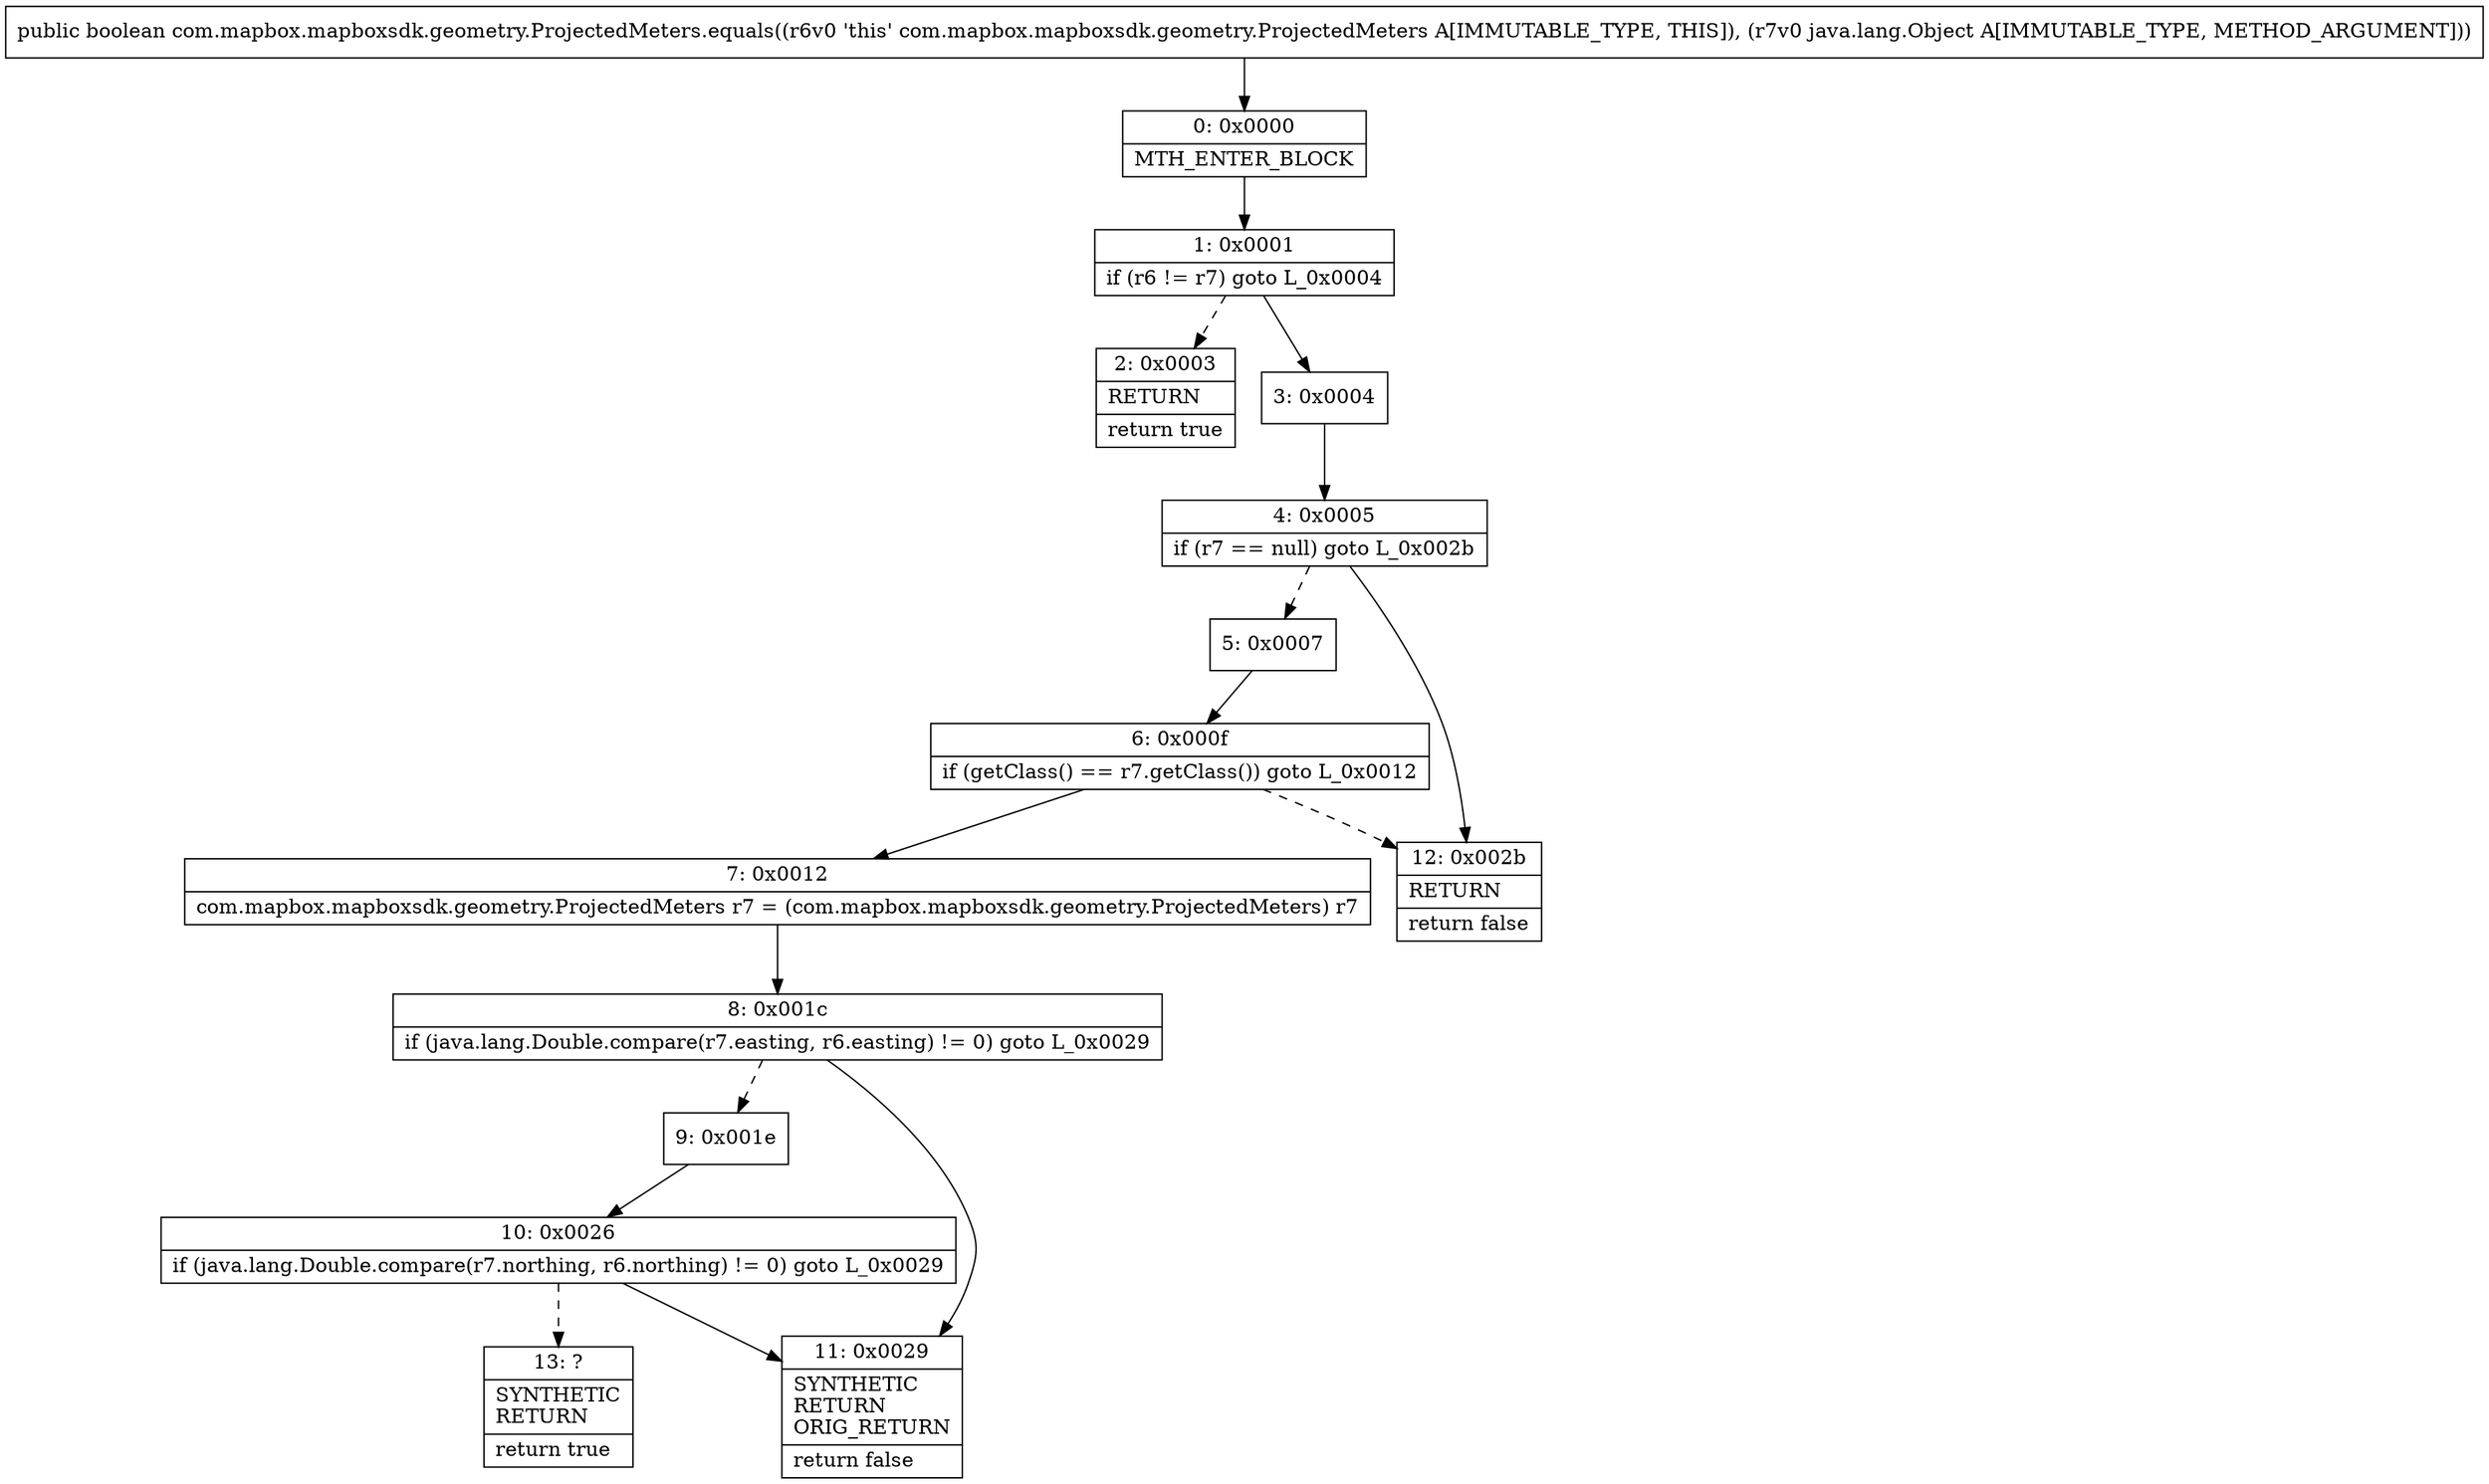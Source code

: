 digraph "CFG forcom.mapbox.mapboxsdk.geometry.ProjectedMeters.equals(Ljava\/lang\/Object;)Z" {
Node_0 [shape=record,label="{0\:\ 0x0000|MTH_ENTER_BLOCK\l}"];
Node_1 [shape=record,label="{1\:\ 0x0001|if (r6 != r7) goto L_0x0004\l}"];
Node_2 [shape=record,label="{2\:\ 0x0003|RETURN\l|return true\l}"];
Node_3 [shape=record,label="{3\:\ 0x0004}"];
Node_4 [shape=record,label="{4\:\ 0x0005|if (r7 == null) goto L_0x002b\l}"];
Node_5 [shape=record,label="{5\:\ 0x0007}"];
Node_6 [shape=record,label="{6\:\ 0x000f|if (getClass() == r7.getClass()) goto L_0x0012\l}"];
Node_7 [shape=record,label="{7\:\ 0x0012|com.mapbox.mapboxsdk.geometry.ProjectedMeters r7 = (com.mapbox.mapboxsdk.geometry.ProjectedMeters) r7\l}"];
Node_8 [shape=record,label="{8\:\ 0x001c|if (java.lang.Double.compare(r7.easting, r6.easting) != 0) goto L_0x0029\l}"];
Node_9 [shape=record,label="{9\:\ 0x001e}"];
Node_10 [shape=record,label="{10\:\ 0x0026|if (java.lang.Double.compare(r7.northing, r6.northing) != 0) goto L_0x0029\l}"];
Node_11 [shape=record,label="{11\:\ 0x0029|SYNTHETIC\lRETURN\lORIG_RETURN\l|return false\l}"];
Node_12 [shape=record,label="{12\:\ 0x002b|RETURN\l|return false\l}"];
Node_13 [shape=record,label="{13\:\ ?|SYNTHETIC\lRETURN\l|return true\l}"];
MethodNode[shape=record,label="{public boolean com.mapbox.mapboxsdk.geometry.ProjectedMeters.equals((r6v0 'this' com.mapbox.mapboxsdk.geometry.ProjectedMeters A[IMMUTABLE_TYPE, THIS]), (r7v0 java.lang.Object A[IMMUTABLE_TYPE, METHOD_ARGUMENT])) }"];
MethodNode -> Node_0;
Node_0 -> Node_1;
Node_1 -> Node_2[style=dashed];
Node_1 -> Node_3;
Node_3 -> Node_4;
Node_4 -> Node_5[style=dashed];
Node_4 -> Node_12;
Node_5 -> Node_6;
Node_6 -> Node_7;
Node_6 -> Node_12[style=dashed];
Node_7 -> Node_8;
Node_8 -> Node_9[style=dashed];
Node_8 -> Node_11;
Node_9 -> Node_10;
Node_10 -> Node_11;
Node_10 -> Node_13[style=dashed];
}

